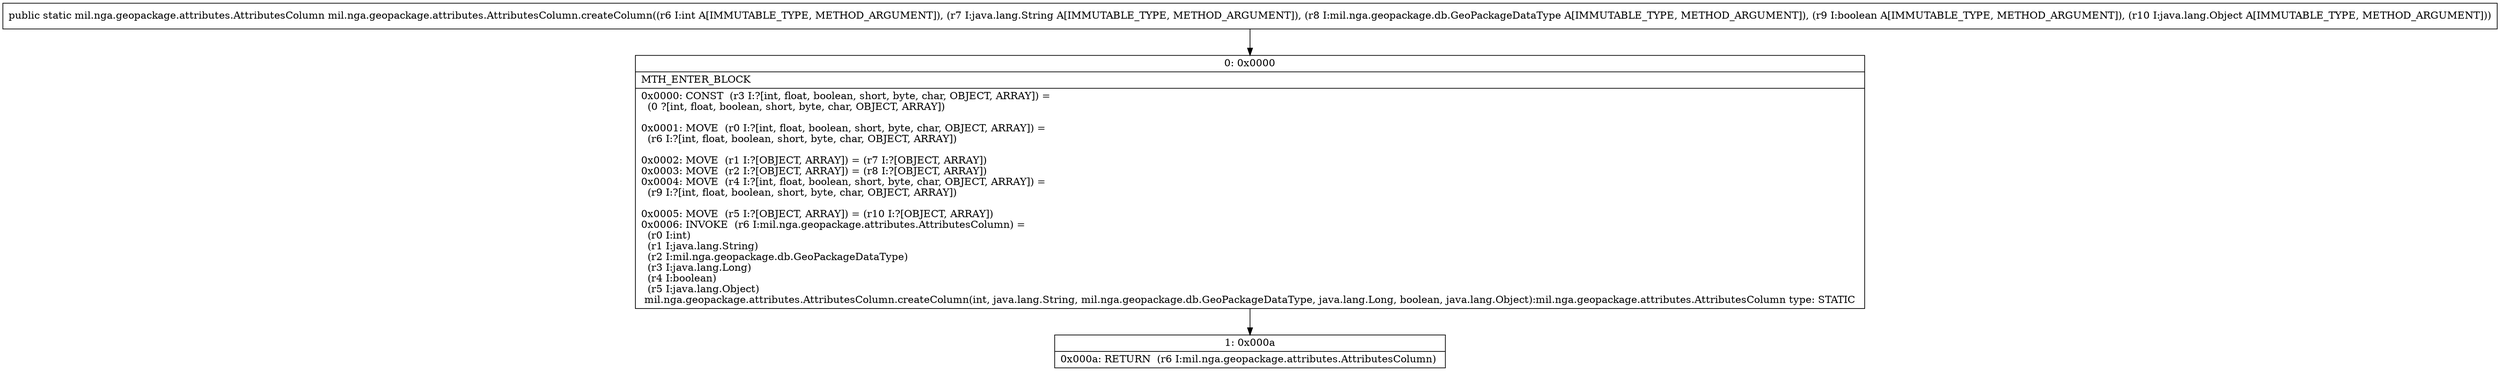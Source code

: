 digraph "CFG formil.nga.geopackage.attributes.AttributesColumn.createColumn(ILjava\/lang\/String;Lmil\/nga\/geopackage\/db\/GeoPackageDataType;ZLjava\/lang\/Object;)Lmil\/nga\/geopackage\/attributes\/AttributesColumn;" {
Node_0 [shape=record,label="{0\:\ 0x0000|MTH_ENTER_BLOCK\l|0x0000: CONST  (r3 I:?[int, float, boolean, short, byte, char, OBJECT, ARRAY]) = \l  (0 ?[int, float, boolean, short, byte, char, OBJECT, ARRAY])\l \l0x0001: MOVE  (r0 I:?[int, float, boolean, short, byte, char, OBJECT, ARRAY]) = \l  (r6 I:?[int, float, boolean, short, byte, char, OBJECT, ARRAY])\l \l0x0002: MOVE  (r1 I:?[OBJECT, ARRAY]) = (r7 I:?[OBJECT, ARRAY]) \l0x0003: MOVE  (r2 I:?[OBJECT, ARRAY]) = (r8 I:?[OBJECT, ARRAY]) \l0x0004: MOVE  (r4 I:?[int, float, boolean, short, byte, char, OBJECT, ARRAY]) = \l  (r9 I:?[int, float, boolean, short, byte, char, OBJECT, ARRAY])\l \l0x0005: MOVE  (r5 I:?[OBJECT, ARRAY]) = (r10 I:?[OBJECT, ARRAY]) \l0x0006: INVOKE  (r6 I:mil.nga.geopackage.attributes.AttributesColumn) = \l  (r0 I:int)\l  (r1 I:java.lang.String)\l  (r2 I:mil.nga.geopackage.db.GeoPackageDataType)\l  (r3 I:java.lang.Long)\l  (r4 I:boolean)\l  (r5 I:java.lang.Object)\l mil.nga.geopackage.attributes.AttributesColumn.createColumn(int, java.lang.String, mil.nga.geopackage.db.GeoPackageDataType, java.lang.Long, boolean, java.lang.Object):mil.nga.geopackage.attributes.AttributesColumn type: STATIC \l}"];
Node_1 [shape=record,label="{1\:\ 0x000a|0x000a: RETURN  (r6 I:mil.nga.geopackage.attributes.AttributesColumn) \l}"];
MethodNode[shape=record,label="{public static mil.nga.geopackage.attributes.AttributesColumn mil.nga.geopackage.attributes.AttributesColumn.createColumn((r6 I:int A[IMMUTABLE_TYPE, METHOD_ARGUMENT]), (r7 I:java.lang.String A[IMMUTABLE_TYPE, METHOD_ARGUMENT]), (r8 I:mil.nga.geopackage.db.GeoPackageDataType A[IMMUTABLE_TYPE, METHOD_ARGUMENT]), (r9 I:boolean A[IMMUTABLE_TYPE, METHOD_ARGUMENT]), (r10 I:java.lang.Object A[IMMUTABLE_TYPE, METHOD_ARGUMENT])) }"];
MethodNode -> Node_0;
Node_0 -> Node_1;
}

